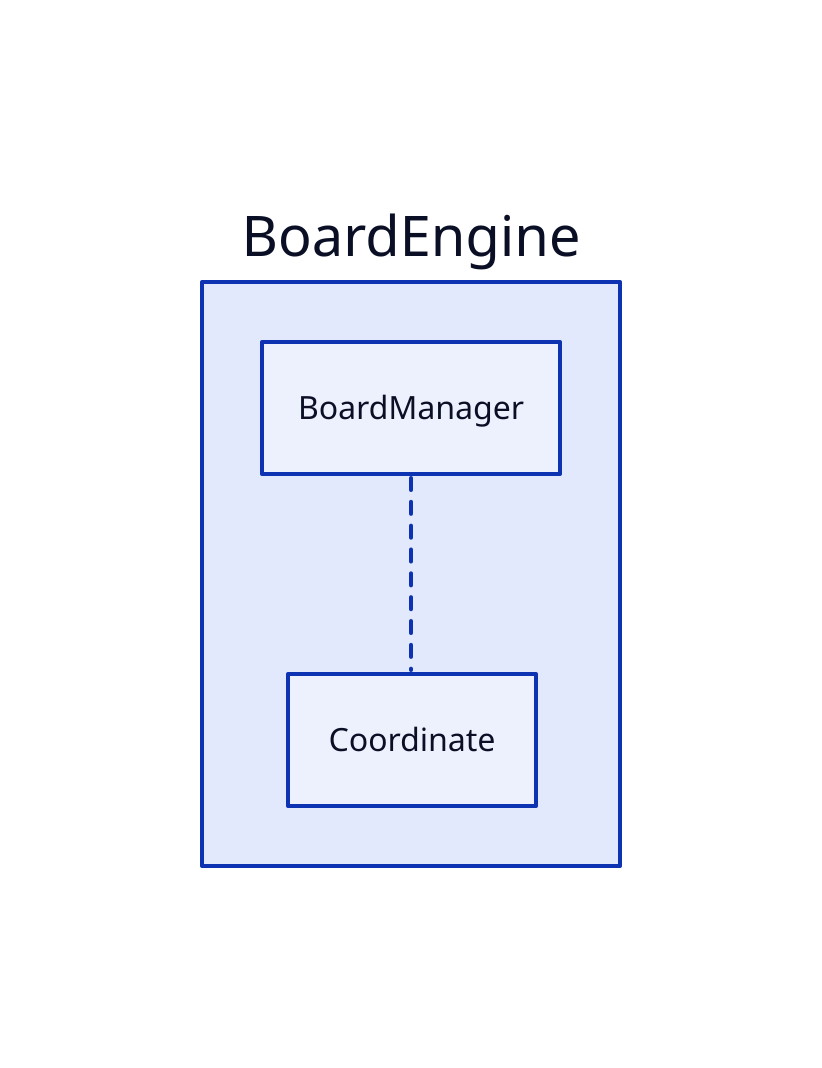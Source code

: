 # Nodes :
BoardEngine: {
    Coordinate: Coordinate
}

# Links :
BoardEngine.BoardManager -- BoardEngine.Coordinate: {style.stroke-dash: 3}
